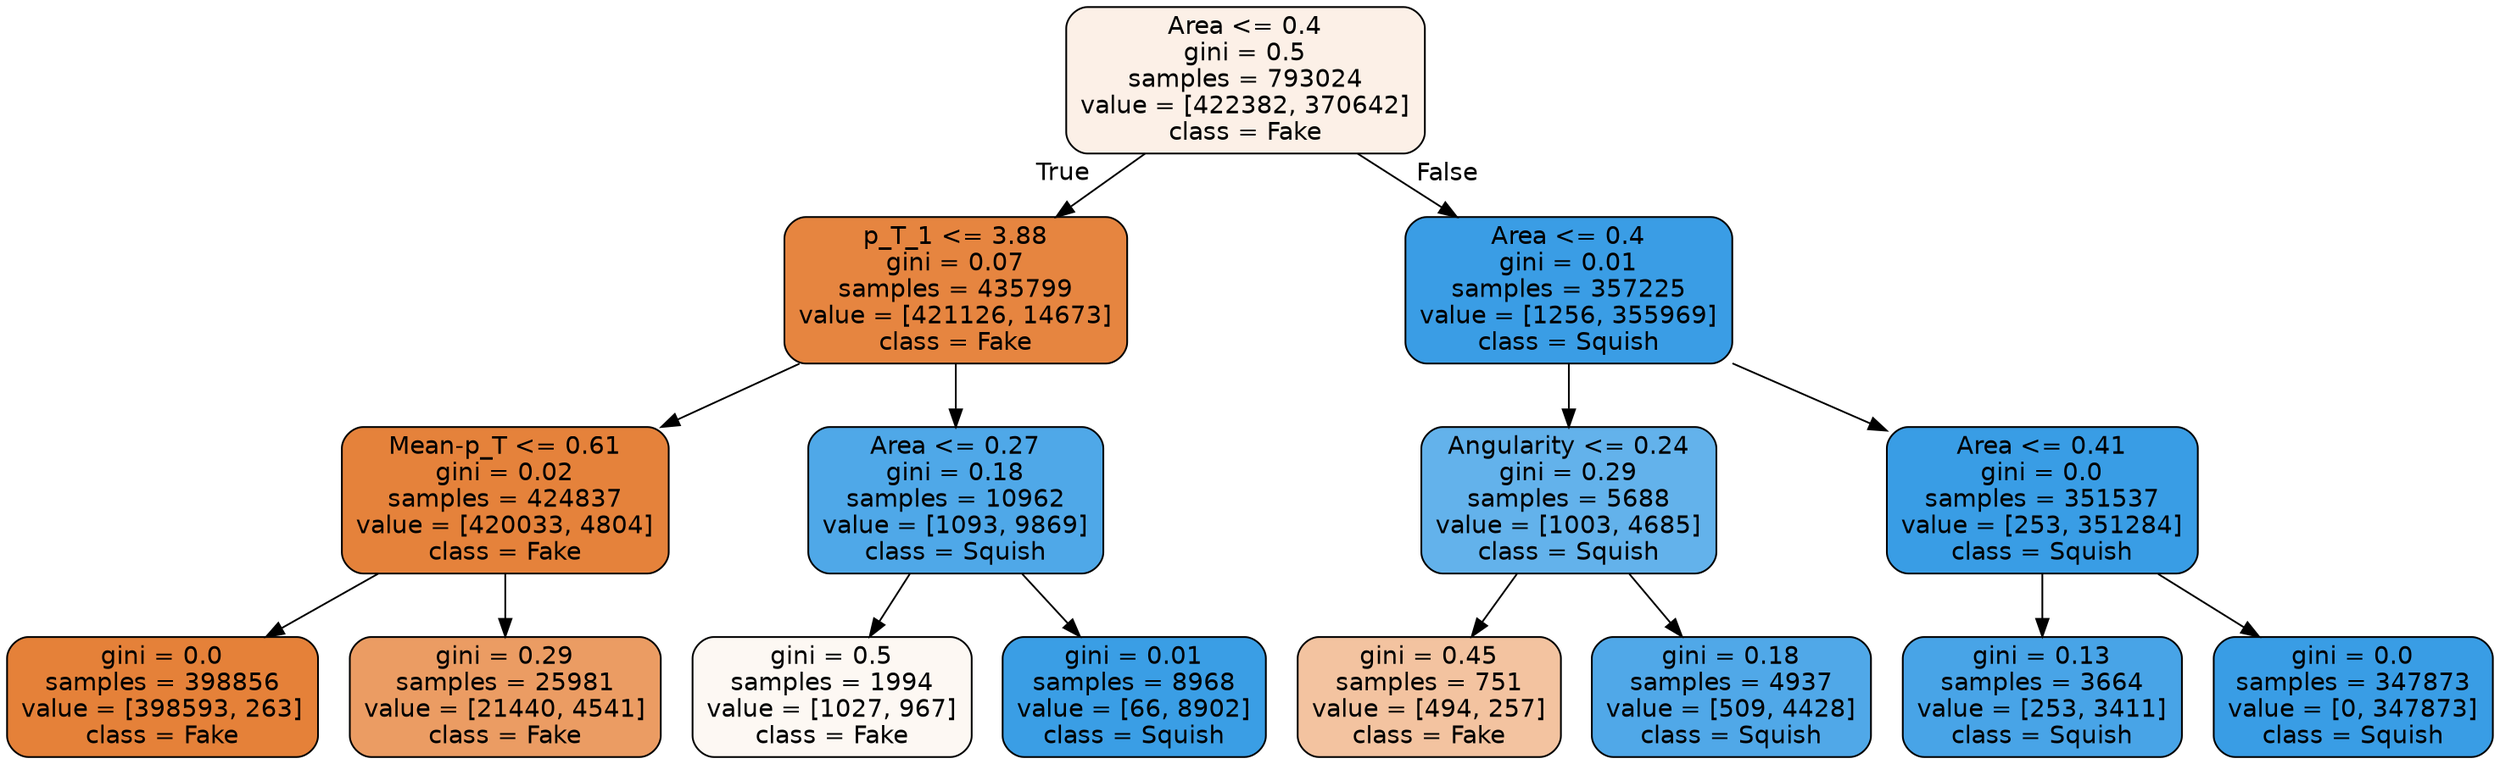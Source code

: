 digraph Tree {
node [shape=box, style="filled, rounded", color="black", fontname=helvetica] ;
edge [fontname=helvetica] ;
0 [label="Area <= 0.4\ngini = 0.5\nsamples = 793024\nvalue = [422382, 370642]\nclass = Fake", fillcolor="#fcf0e7"] ;
1 [label="p_T_1 <= 3.88\ngini = 0.07\nsamples = 435799\nvalue = [421126, 14673]\nclass = Fake", fillcolor="#e68540"] ;
0 -> 1 [labeldistance=2.5, labelangle=45, headlabel="True"] ;
2 [label="Mean-p_T <= 0.61\ngini = 0.02\nsamples = 424837\nvalue = [420033, 4804]\nclass = Fake", fillcolor="#e5823b"] ;
1 -> 2 ;
3 [label="gini = 0.0\nsamples = 398856\nvalue = [398593, 263]\nclass = Fake", fillcolor="#e58139"] ;
2 -> 3 ;
4 [label="gini = 0.29\nsamples = 25981\nvalue = [21440, 4541]\nclass = Fake", fillcolor="#eb9c63"] ;
2 -> 4 ;
5 [label="Area <= 0.27\ngini = 0.18\nsamples = 10962\nvalue = [1093, 9869]\nclass = Squish", fillcolor="#4fa8e8"] ;
1 -> 5 ;
6 [label="gini = 0.5\nsamples = 1994\nvalue = [1027, 967]\nclass = Fake", fillcolor="#fdf8f3"] ;
5 -> 6 ;
7 [label="gini = 0.01\nsamples = 8968\nvalue = [66, 8902]\nclass = Squish", fillcolor="#3a9ee5"] ;
5 -> 7 ;
8 [label="Area <= 0.4\ngini = 0.01\nsamples = 357225\nvalue = [1256, 355969]\nclass = Squish", fillcolor="#3a9de5"] ;
0 -> 8 [labeldistance=2.5, labelangle=-45, headlabel="False"] ;
9 [label="Angularity <= 0.24\ngini = 0.29\nsamples = 5688\nvalue = [1003, 4685]\nclass = Squish", fillcolor="#63b2eb"] ;
8 -> 9 ;
10 [label="gini = 0.45\nsamples = 751\nvalue = [494, 257]\nclass = Fake", fillcolor="#f3c3a0"] ;
9 -> 10 ;
11 [label="gini = 0.18\nsamples = 4937\nvalue = [509, 4428]\nclass = Squish", fillcolor="#50a8e8"] ;
9 -> 11 ;
12 [label="Area <= 0.41\ngini = 0.0\nsamples = 351537\nvalue = [253, 351284]\nclass = Squish", fillcolor="#399de5"] ;
8 -> 12 ;
13 [label="gini = 0.13\nsamples = 3664\nvalue = [253, 3411]\nclass = Squish", fillcolor="#48a4e7"] ;
12 -> 13 ;
14 [label="gini = 0.0\nsamples = 347873\nvalue = [0, 347873]\nclass = Squish", fillcolor="#399de5"] ;
12 -> 14 ;
}